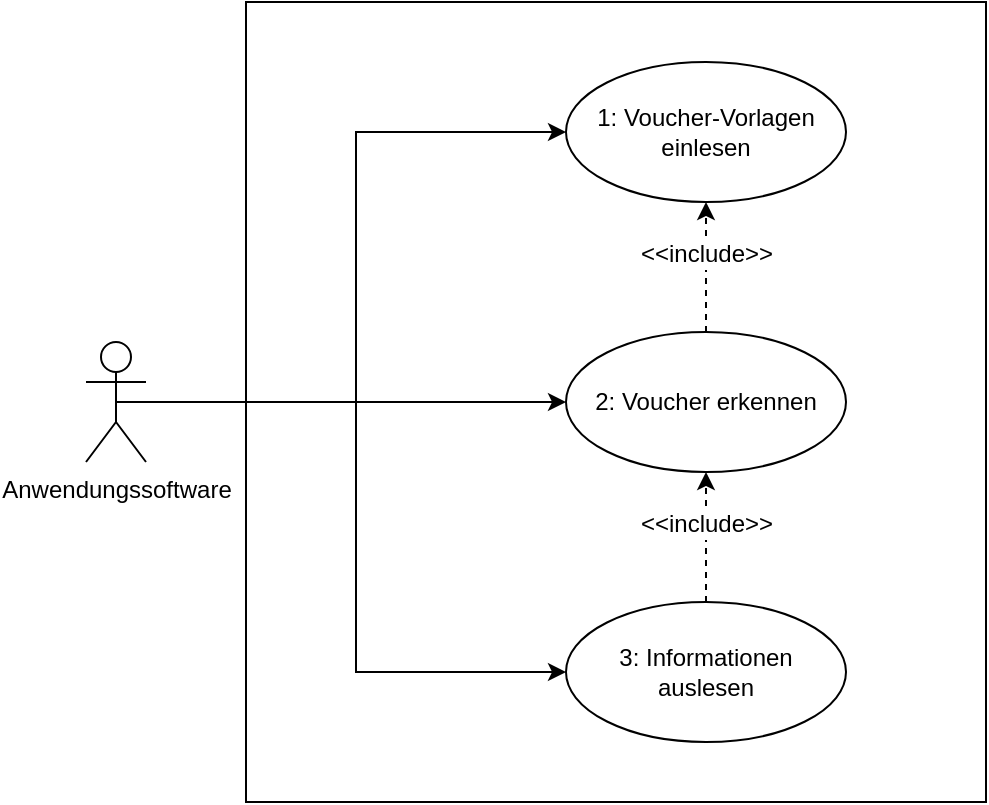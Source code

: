 <mxfile version="12.1.0" type="device" pages="1"><diagram id="eOVdFx0VeVGvUWmMPBsG" name="Page-1"><mxGraphModel dx="1422" dy="762" grid="1" gridSize="10" guides="1" tooltips="1" connect="1" arrows="1" fold="1" page="1" pageScale="1" pageWidth="827" pageHeight="1169" math="0" shadow="0"><root><mxCell id="0"/><mxCell id="1" parent="0"/><mxCell id="2tnZqRgLb0xvAvkD-TBY-4" value="" style="verticalLabelPosition=bottom;verticalAlign=top;html=1;shape=mxgraph.basic.rect;fillColor=#ffffff;fillColor2=none;strokeColor=#000000;strokeWidth=1;size=20;indent=5;" parent="1" vertex="1"><mxGeometry x="150" y="40" width="370" height="400" as="geometry"/></mxCell><mxCell id="2tnZqRgLb0xvAvkD-TBY-1" value="1: Voucher-Vorlagen einlesen" style="ellipse;whiteSpace=wrap;html=1;" parent="1" vertex="1"><mxGeometry x="310" y="70" width="140" height="70" as="geometry"/></mxCell><mxCell id="2tnZqRgLb0xvAvkD-TBY-10" style="edgeStyle=orthogonalEdgeStyle;rounded=0;orthogonalLoop=1;jettySize=auto;html=1;exitX=0.5;exitY=0.5;exitDx=0;exitDy=0;exitPerimeter=0;entryX=0;entryY=0.5;entryDx=0;entryDy=0;" parent="1" source="2tnZqRgLb0xvAvkD-TBY-3" target="2tnZqRgLb0xvAvkD-TBY-6" edge="1"><mxGeometry relative="1" as="geometry"/></mxCell><mxCell id="2tnZqRgLb0xvAvkD-TBY-11" style="edgeStyle=orthogonalEdgeStyle;rounded=0;orthogonalLoop=1;jettySize=auto;html=1;exitX=0.5;exitY=0.5;exitDx=0;exitDy=0;exitPerimeter=0;entryX=0;entryY=0.5;entryDx=0;entryDy=0;" parent="1" source="2tnZqRgLb0xvAvkD-TBY-3" target="2tnZqRgLb0xvAvkD-TBY-5" edge="1"><mxGeometry relative="1" as="geometry"/></mxCell><mxCell id="2tnZqRgLb0xvAvkD-TBY-12" style="edgeStyle=orthogonalEdgeStyle;rounded=0;orthogonalLoop=1;jettySize=auto;html=1;exitX=0.5;exitY=0.5;exitDx=0;exitDy=0;exitPerimeter=0;entryX=0;entryY=0.5;entryDx=0;entryDy=0;" parent="1" source="2tnZqRgLb0xvAvkD-TBY-3" target="2tnZqRgLb0xvAvkD-TBY-1" edge="1"><mxGeometry relative="1" as="geometry"/></mxCell><mxCell id="2tnZqRgLb0xvAvkD-TBY-3" value="Anwendungssoftware" style="shape=umlActor;verticalLabelPosition=bottom;labelBackgroundColor=#ffffff;verticalAlign=top;html=1;" parent="1" vertex="1"><mxGeometry x="70" y="210" width="30" height="60" as="geometry"/></mxCell><mxCell id="2tnZqRgLb0xvAvkD-TBY-5" value="2: Voucher erkennen" style="ellipse;whiteSpace=wrap;html=1;" parent="1" vertex="1"><mxGeometry x="310" y="205" width="140" height="70" as="geometry"/></mxCell><object label="" text="&lt;&lt;include&gt;&gt;" id="2tnZqRgLb0xvAvkD-TBY-8"><mxCell style="edgeStyle=orthogonalEdgeStyle;rounded=0;orthogonalLoop=1;jettySize=auto;html=1;exitX=0.5;exitY=0;exitDx=0;exitDy=0;dashed=1;" parent="1" source="2tnZqRgLb0xvAvkD-TBY-6" target="2tnZqRgLb0xvAvkD-TBY-5" edge="1"><mxGeometry relative="1" as="geometry"/></mxCell></object><mxCell id="2tnZqRgLb0xvAvkD-TBY-9" value="&amp;lt;&amp;lt;include&amp;gt;&amp;gt;" style="text;html=1;resizable=0;points=[];align=center;verticalAlign=middle;labelBackgroundColor=#ffffff;" parent="2tnZqRgLb0xvAvkD-TBY-8" vertex="1" connectable="0"><mxGeometry x="0.222" relative="1" as="geometry"><mxPoint as="offset"/></mxGeometry></mxCell><mxCell id="2tnZqRgLb0xvAvkD-TBY-6" value="3: Informationen auslesen" style="ellipse;whiteSpace=wrap;html=1;" parent="1" vertex="1"><mxGeometry x="310" y="340" width="140" height="70" as="geometry"/></mxCell><object label="" text="&lt;&lt;include&gt;&gt;" id="2tnZqRgLb0xvAvkD-TBY-16"><mxCell style="edgeStyle=orthogonalEdgeStyle;rounded=0;orthogonalLoop=1;jettySize=auto;html=1;exitX=0.5;exitY=0;exitDx=0;exitDy=0;dashed=1;" parent="1" source="2tnZqRgLb0xvAvkD-TBY-5" target="2tnZqRgLb0xvAvkD-TBY-1" edge="1"><mxGeometry relative="1" as="geometry"><mxPoint x="390" y="380" as="sourcePoint"/><mxPoint x="390" y="285" as="targetPoint"/></mxGeometry></mxCell></object><mxCell id="2tnZqRgLb0xvAvkD-TBY-17" value="&amp;lt;&amp;lt;include&amp;gt;&amp;gt;" style="text;html=1;resizable=0;points=[];align=center;verticalAlign=middle;labelBackgroundColor=#ffffff;" parent="2tnZqRgLb0xvAvkD-TBY-16" vertex="1" connectable="0"><mxGeometry x="0.222" relative="1" as="geometry"><mxPoint as="offset"/></mxGeometry></mxCell></root></mxGraphModel></diagram></mxfile>